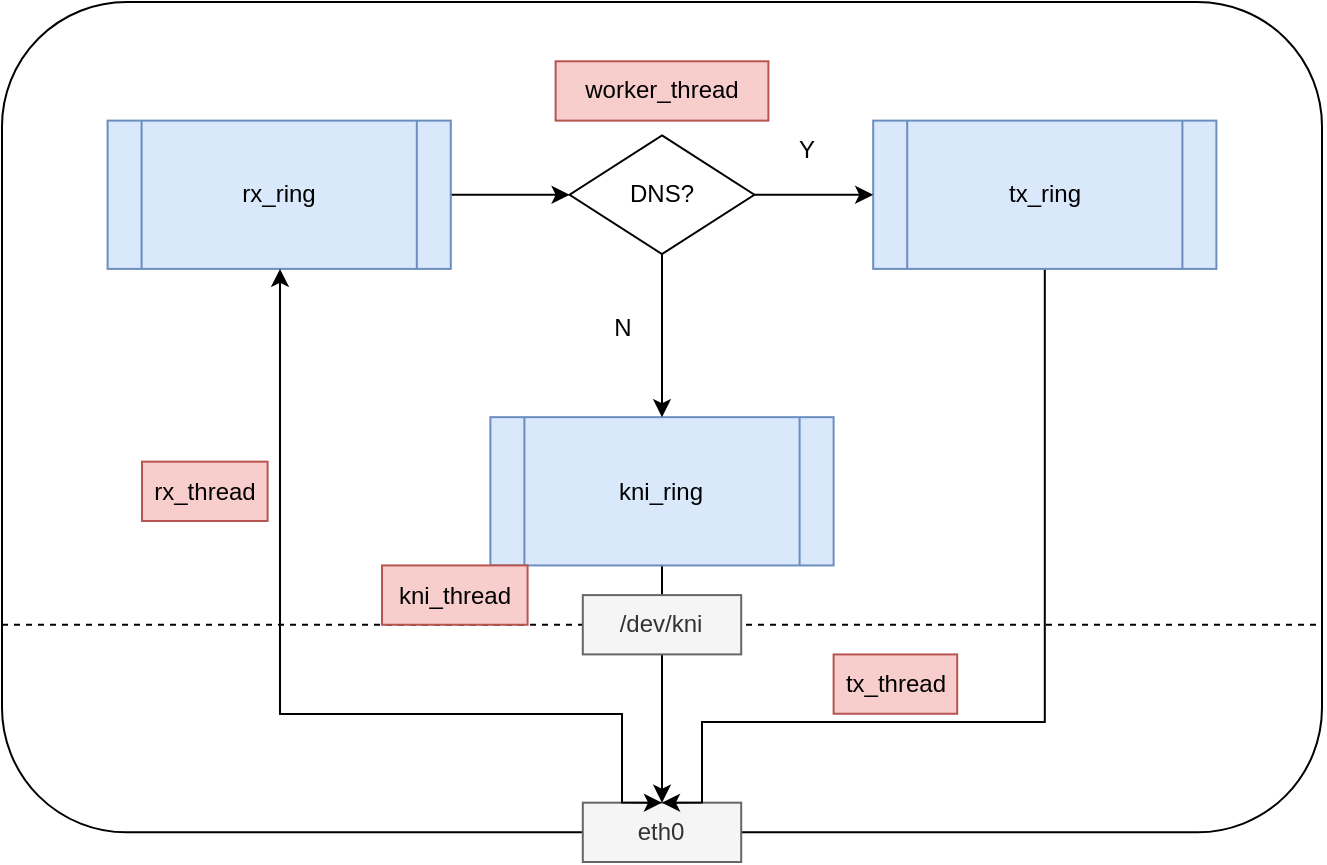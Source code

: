 <mxfile version="14.1.8" type="github"><diagram id="qoRgYPK_WIUTjupe8CLf" name="Page-1"><mxGraphModel dx="1102" dy="582" grid="1" gridSize="10" guides="1" tooltips="1" connect="1" arrows="1" fold="1" page="1" pageScale="1" pageWidth="827" pageHeight="1169" math="0" shadow="0"><root><mxCell id="0"/><mxCell id="1" parent="0"/><mxCell id="2DojmIdElGSUxJPR_xgF-1" value="" style="rounded=1;whiteSpace=wrap;html=1;" vertex="1" parent="1"><mxGeometry x="20" y="30" width="660" height="415.172" as="geometry"/></mxCell><mxCell id="2DojmIdElGSUxJPR_xgF-3" value="eth0" style="rounded=0;whiteSpace=wrap;html=1;fillColor=#f5f5f5;strokeColor=#666666;fontColor=#333333;" vertex="1" parent="1"><mxGeometry x="310.4" y="430.345" width="79.2" height="29.655" as="geometry"/></mxCell><mxCell id="2DojmIdElGSUxJPR_xgF-24" style="edgeStyle=orthogonalEdgeStyle;rounded=0;orthogonalLoop=1;jettySize=auto;html=1;exitX=1;exitY=0.5;exitDx=0;exitDy=0;entryX=0;entryY=0.5;entryDx=0;entryDy=0;" edge="1" parent="1" source="2DojmIdElGSUxJPR_xgF-5" target="2DojmIdElGSUxJPR_xgF-13"><mxGeometry relative="1" as="geometry"/></mxCell><mxCell id="2DojmIdElGSUxJPR_xgF-5" value="rx_ring" style="shape=process;whiteSpace=wrap;html=1;backgroundOutline=1;fillColor=#dae8fc;strokeColor=#6c8ebf;" vertex="1" parent="1"><mxGeometry x="72.8" y="89.31" width="171.6" height="74.138" as="geometry"/></mxCell><mxCell id="2DojmIdElGSUxJPR_xgF-10" style="edgeStyle=orthogonalEdgeStyle;rounded=0;orthogonalLoop=1;jettySize=auto;html=1;exitX=0.5;exitY=0;exitDx=0;exitDy=0;endArrow=classic;endFill=1;startArrow=classic;startFill=1;" edge="1" parent="1" source="2DojmIdElGSUxJPR_xgF-3" target="2DojmIdElGSUxJPR_xgF-5"><mxGeometry x="20" y="30" as="geometry"><Array as="points"><mxPoint x="330" y="430"/><mxPoint x="330" y="386"/><mxPoint x="159" y="386"/></Array></mxGeometry></mxCell><mxCell id="2DojmIdElGSUxJPR_xgF-29" style="edgeStyle=orthogonalEdgeStyle;rounded=0;orthogonalLoop=1;jettySize=auto;html=1;exitX=0.5;exitY=1;exitDx=0;exitDy=0;entryX=0.5;entryY=0;entryDx=0;entryDy=0;endArrow=none;endFill=0;" edge="1" parent="1" source="2DojmIdElGSUxJPR_xgF-6" target="2DojmIdElGSUxJPR_xgF-18"><mxGeometry relative="1" as="geometry"/></mxCell><mxCell id="2DojmIdElGSUxJPR_xgF-6" value="kni_ring" style="shape=process;whiteSpace=wrap;html=1;backgroundOutline=1;fillColor=#dae8fc;strokeColor=#6c8ebf;" vertex="1" parent="1"><mxGeometry x="264.2" y="237.586" width="171.6" height="74.138" as="geometry"/></mxCell><mxCell id="2DojmIdElGSUxJPR_xgF-28" style="edgeStyle=orthogonalEdgeStyle;rounded=0;orthogonalLoop=1;jettySize=auto;html=1;exitX=0.5;exitY=1;exitDx=0;exitDy=0;entryX=0.5;entryY=0;entryDx=0;entryDy=0;endArrow=classic;endFill=1;" edge="1" parent="1" source="2DojmIdElGSUxJPR_xgF-7" target="2DojmIdElGSUxJPR_xgF-3"><mxGeometry relative="1" as="geometry"><Array as="points"><mxPoint x="541" y="390"/><mxPoint x="370" y="390"/><mxPoint x="370" y="430"/></Array></mxGeometry></mxCell><mxCell id="2DojmIdElGSUxJPR_xgF-7" value="tx_ring" style="shape=process;whiteSpace=wrap;html=1;backgroundOutline=1;fillColor=#dae8fc;strokeColor=#6c8ebf;" vertex="1" parent="1"><mxGeometry x="455.6" y="89.31" width="171.6" height="74.138" as="geometry"/></mxCell><mxCell id="2DojmIdElGSUxJPR_xgF-11" value="rx_thread" style="text;html=1;align=center;verticalAlign=middle;whiteSpace=wrap;rounded=0;strokeColor=#b85450;fillColor=#f8cecc;" vertex="1" parent="1"><mxGeometry x="90" y="259.83" width="62.8" height="29.66" as="geometry"/></mxCell><mxCell id="2DojmIdElGSUxJPR_xgF-25" style="edgeStyle=orthogonalEdgeStyle;rounded=0;orthogonalLoop=1;jettySize=auto;html=1;exitX=1;exitY=0.5;exitDx=0;exitDy=0;entryX=0;entryY=0.5;entryDx=0;entryDy=0;" edge="1" parent="1" source="2DojmIdElGSUxJPR_xgF-13" target="2DojmIdElGSUxJPR_xgF-7"><mxGeometry relative="1" as="geometry"/></mxCell><mxCell id="2DojmIdElGSUxJPR_xgF-26" style="edgeStyle=orthogonalEdgeStyle;rounded=0;orthogonalLoop=1;jettySize=auto;html=1;exitX=0.5;exitY=1;exitDx=0;exitDy=0;entryX=0.5;entryY=0;entryDx=0;entryDy=0;" edge="1" parent="1" source="2DojmIdElGSUxJPR_xgF-13" target="2DojmIdElGSUxJPR_xgF-6"><mxGeometry relative="1" as="geometry"/></mxCell><mxCell id="2DojmIdElGSUxJPR_xgF-13" value="DNS?" style="rhombus;whiteSpace=wrap;html=1;" vertex="1" parent="1"><mxGeometry x="303.8" y="96.724" width="92.4" height="59.31" as="geometry"/></mxCell><mxCell id="2DojmIdElGSUxJPR_xgF-15" value="Y" style="text;html=1;strokeColor=none;fillColor=none;align=center;verticalAlign=middle;whiteSpace=wrap;rounded=0;" vertex="1" parent="1"><mxGeometry x="396.2" y="89.31" width="52.8" height="29.655" as="geometry"/></mxCell><mxCell id="2DojmIdElGSUxJPR_xgF-16" value="N" style="text;html=1;strokeColor=none;fillColor=none;align=center;verticalAlign=middle;whiteSpace=wrap;rounded=0;" vertex="1" parent="1"><mxGeometry x="303.8" y="178.276" width="52.8" height="29.655" as="geometry"/></mxCell><mxCell id="2DojmIdElGSUxJPR_xgF-17" value="worker_thread" style="text;html=1;fillColor=#f8cecc;align=center;verticalAlign=middle;whiteSpace=wrap;rounded=0;strokeColor=#b85450;" vertex="1" parent="1"><mxGeometry x="296.8" y="59.65" width="106.4" height="29.66" as="geometry"/></mxCell><mxCell id="2DojmIdElGSUxJPR_xgF-27" style="edgeStyle=orthogonalEdgeStyle;rounded=0;orthogonalLoop=1;jettySize=auto;html=1;exitX=0;exitY=0.75;exitDx=0;exitDy=0;entryX=1;entryY=0.75;entryDx=0;entryDy=0;endArrow=none;endFill=0;dashed=1;" edge="1" parent="1" source="2DojmIdElGSUxJPR_xgF-1" target="2DojmIdElGSUxJPR_xgF-1"><mxGeometry relative="1" as="geometry"><Array as="points"><mxPoint x="390" y="341"/><mxPoint x="390" y="341"/></Array></mxGeometry></mxCell><mxCell id="2DojmIdElGSUxJPR_xgF-30" style="edgeStyle=orthogonalEdgeStyle;rounded=0;orthogonalLoop=1;jettySize=auto;html=1;exitX=0.5;exitY=1;exitDx=0;exitDy=0;entryX=0.5;entryY=0;entryDx=0;entryDy=0;endArrow=classic;endFill=1;" edge="1" parent="1" source="2DojmIdElGSUxJPR_xgF-18" target="2DojmIdElGSUxJPR_xgF-3"><mxGeometry relative="1" as="geometry"/></mxCell><mxCell id="2DojmIdElGSUxJPR_xgF-18" value="/dev/kni" style="rounded=0;whiteSpace=wrap;html=1;fillColor=#f5f5f5;strokeColor=#666666;fontColor=#333333;" vertex="1" parent="1"><mxGeometry x="310.4" y="326.552" width="79.2" height="29.655" as="geometry"/></mxCell><mxCell id="2DojmIdElGSUxJPR_xgF-31" value="kni_thread" style="text;html=1;fillColor=#f8cecc;align=center;verticalAlign=middle;whiteSpace=wrap;rounded=0;strokeColor=#b85450;" vertex="1" parent="1"><mxGeometry x="210" y="311.72" width="72.8" height="29.66" as="geometry"/></mxCell><mxCell id="2DojmIdElGSUxJPR_xgF-32" value="tx_thread" style="text;html=1;fillColor=#f8cecc;align=center;verticalAlign=middle;whiteSpace=wrap;rounded=0;strokeColor=#b85450;" vertex="1" parent="1"><mxGeometry x="435.8" y="356.21" width="61.8" height="29.66" as="geometry"/></mxCell></root></mxGraphModel></diagram></mxfile>